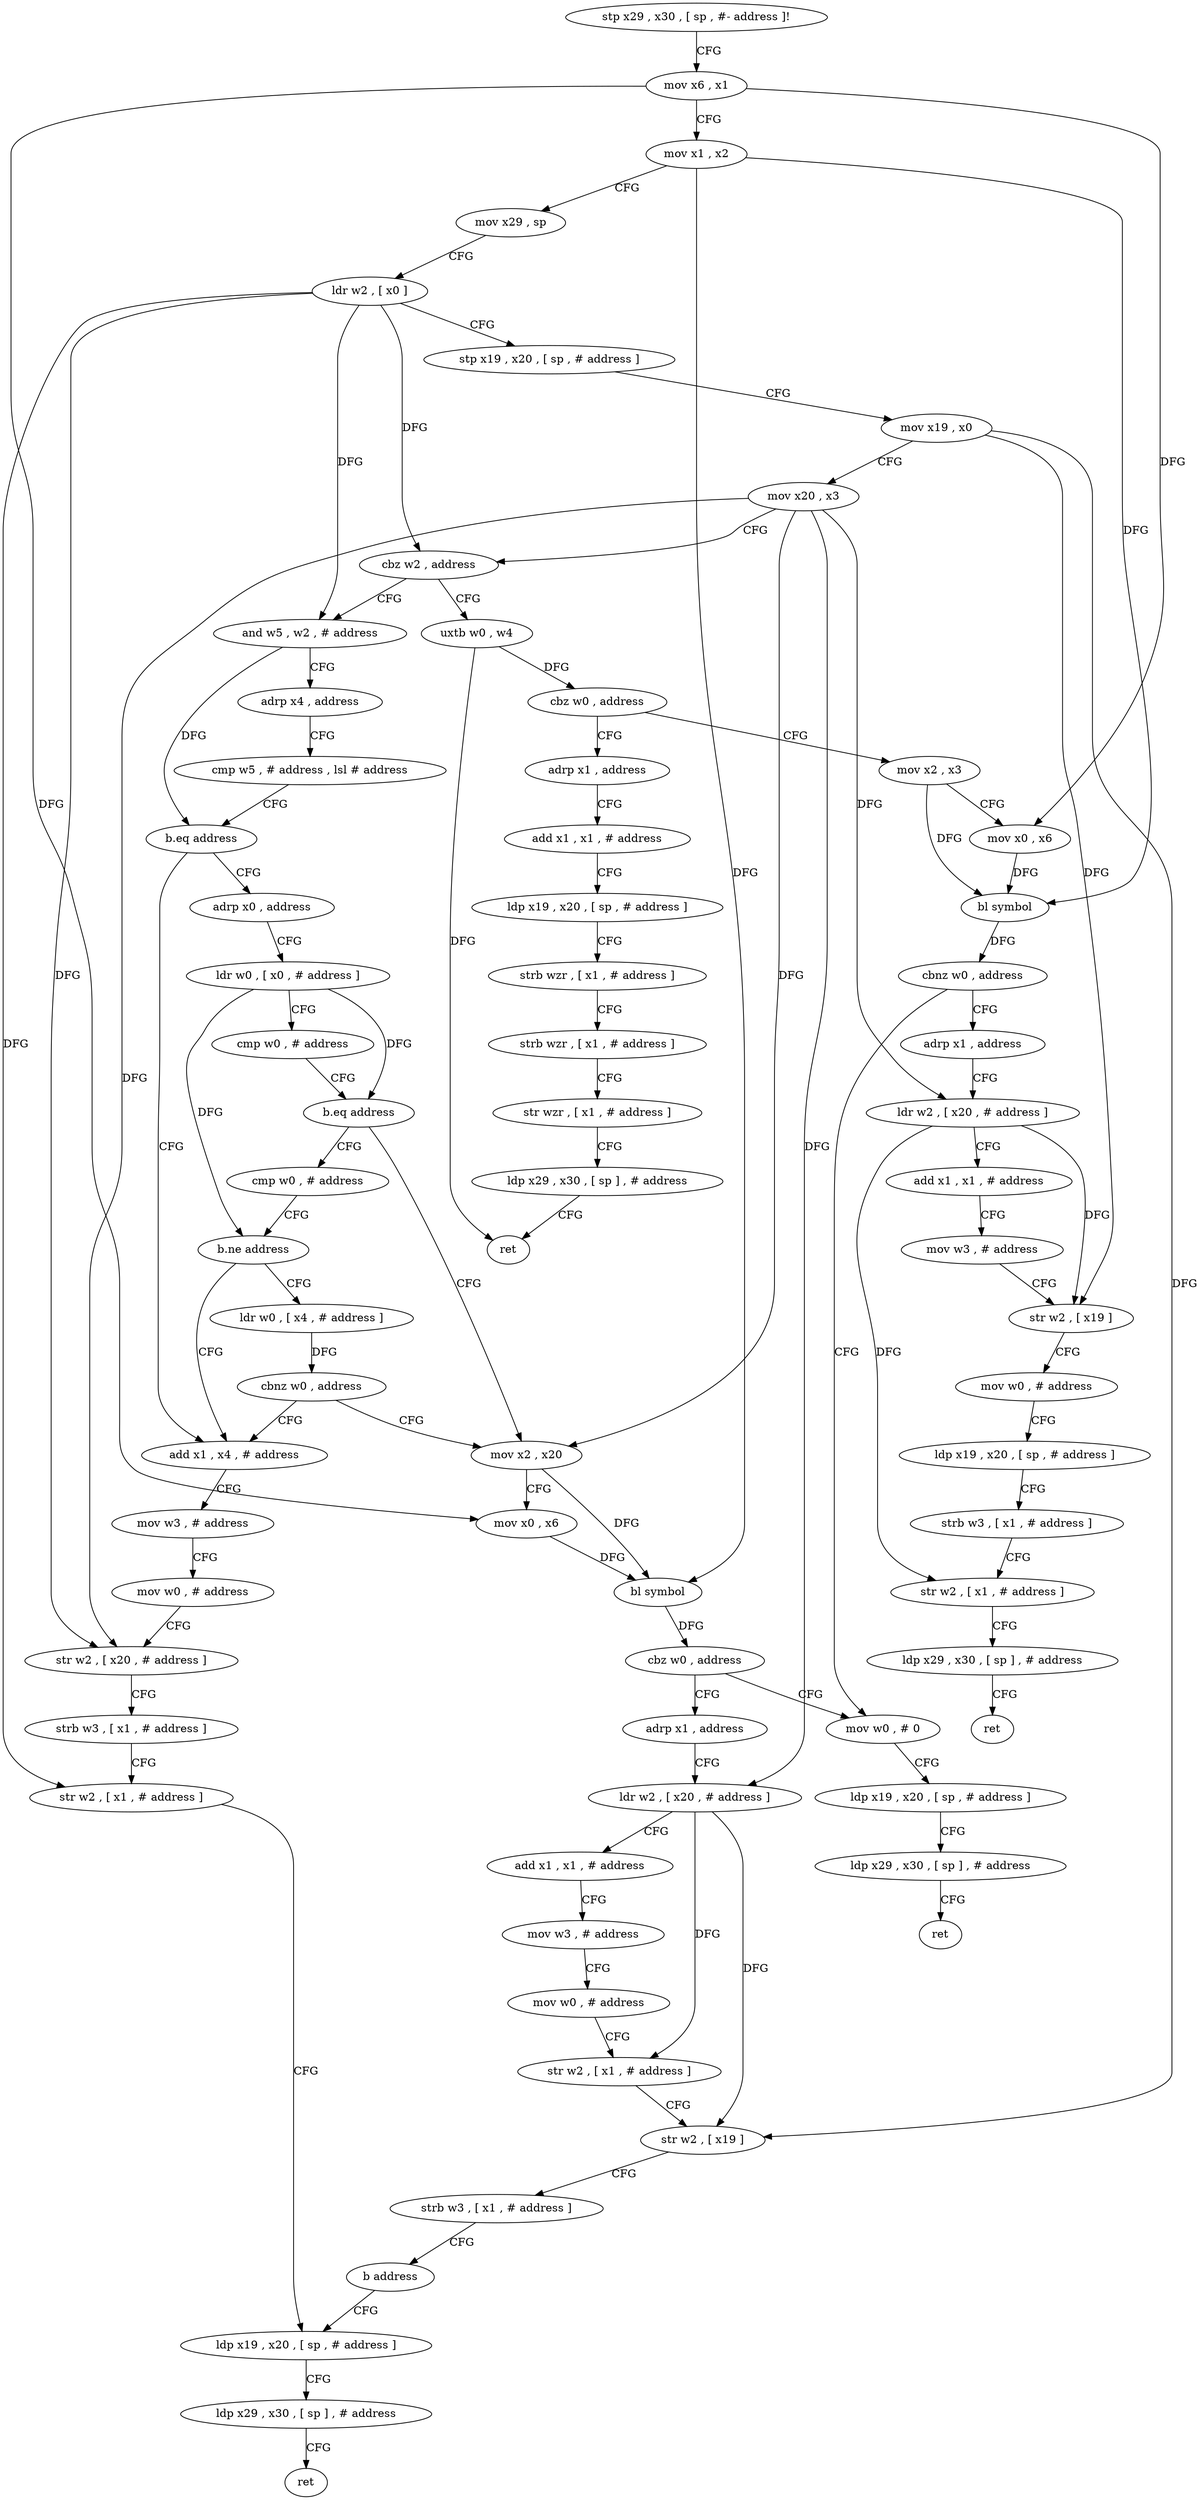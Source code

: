 digraph "func" {
"4233824" [label = "stp x29 , x30 , [ sp , #- address ]!" ]
"4233828" [label = "mov x6 , x1" ]
"4233832" [label = "mov x1 , x2" ]
"4233836" [label = "mov x29 , sp" ]
"4233840" [label = "ldr w2 , [ x0 ]" ]
"4233844" [label = "stp x19 , x20 , [ sp , # address ]" ]
"4233848" [label = "mov x19 , x0" ]
"4233852" [label = "mov x20 , x3" ]
"4233856" [label = "cbz w2 , address" ]
"4233912" [label = "uxtb w0 , w4" ]
"4233860" [label = "and w5 , w2 , # address" ]
"4233916" [label = "cbz w0 , address" ]
"4233952" [label = "mov x2 , x3" ]
"4233920" [label = "adrp x1 , address" ]
"4233864" [label = "adrp x4 , address" ]
"4233868" [label = "cmp w5 , # address , lsl # address" ]
"4233872" [label = "b.eq address" ]
"4234016" [label = "adrp x0 , address" ]
"4233876" [label = "add x1 , x4 , # address" ]
"4233956" [label = "mov x0 , x6" ]
"4233960" [label = "bl symbol" ]
"4233964" [label = "cbnz w0 , address" ]
"4234064" [label = "mov w0 , # 0" ]
"4233968" [label = "adrp x1 , address" ]
"4233924" [label = "add x1 , x1 , # address" ]
"4233928" [label = "ldp x19 , x20 , [ sp , # address ]" ]
"4233932" [label = "strb wzr , [ x1 , # address ]" ]
"4233936" [label = "strb wzr , [ x1 , # address ]" ]
"4233940" [label = "str wzr , [ x1 , # address ]" ]
"4233944" [label = "ldp x29 , x30 , [ sp ] , # address" ]
"4233948" [label = "ret" ]
"4234020" [label = "ldr w0 , [ x0 , # address ]" ]
"4234024" [label = "cmp w0 , # address" ]
"4234028" [label = "b.eq address" ]
"4234048" [label = "mov x2 , x20" ]
"4234032" [label = "cmp w0 , # address" ]
"4233880" [label = "mov w3 , # address" ]
"4233884" [label = "mov w0 , # address" ]
"4233888" [label = "str w2 , [ x20 , # address ]" ]
"4233892" [label = "strb w3 , [ x1 , # address ]" ]
"4233896" [label = "str w2 , [ x1 , # address ]" ]
"4233900" [label = "ldp x19 , x20 , [ sp , # address ]" ]
"4234068" [label = "ldp x19 , x20 , [ sp , # address ]" ]
"4234072" [label = "ldp x29 , x30 , [ sp ] , # address" ]
"4234076" [label = "ret" ]
"4233972" [label = "ldr w2 , [ x20 , # address ]" ]
"4233976" [label = "add x1 , x1 , # address" ]
"4233980" [label = "mov w3 , # address" ]
"4233984" [label = "str w2 , [ x19 ]" ]
"4233988" [label = "mov w0 , # address" ]
"4233992" [label = "ldp x19 , x20 , [ sp , # address ]" ]
"4233996" [label = "strb w3 , [ x1 , # address ]" ]
"4234000" [label = "str w2 , [ x1 , # address ]" ]
"4234004" [label = "ldp x29 , x30 , [ sp ] , # address" ]
"4234008" [label = "ret" ]
"4234052" [label = "mov x0 , x6" ]
"4234056" [label = "bl symbol" ]
"4234060" [label = "cbz w0 , address" ]
"4234080" [label = "adrp x1 , address" ]
"4234036" [label = "b.ne address" ]
"4234040" [label = "ldr w0 , [ x4 , # address ]" ]
"4234084" [label = "ldr w2 , [ x20 , # address ]" ]
"4234088" [label = "add x1 , x1 , # address" ]
"4234092" [label = "mov w3 , # address" ]
"4234096" [label = "mov w0 , # address" ]
"4234100" [label = "str w2 , [ x1 , # address ]" ]
"4234104" [label = "str w2 , [ x19 ]" ]
"4234108" [label = "strb w3 , [ x1 , # address ]" ]
"4234112" [label = "b address" ]
"4234044" [label = "cbnz w0 , address" ]
"4233904" [label = "ldp x29 , x30 , [ sp ] , # address" ]
"4233908" [label = "ret" ]
"4233824" -> "4233828" [ label = "CFG" ]
"4233828" -> "4233832" [ label = "CFG" ]
"4233828" -> "4233956" [ label = "DFG" ]
"4233828" -> "4234052" [ label = "DFG" ]
"4233832" -> "4233836" [ label = "CFG" ]
"4233832" -> "4233960" [ label = "DFG" ]
"4233832" -> "4234056" [ label = "DFG" ]
"4233836" -> "4233840" [ label = "CFG" ]
"4233840" -> "4233844" [ label = "CFG" ]
"4233840" -> "4233856" [ label = "DFG" ]
"4233840" -> "4233860" [ label = "DFG" ]
"4233840" -> "4233888" [ label = "DFG" ]
"4233840" -> "4233896" [ label = "DFG" ]
"4233844" -> "4233848" [ label = "CFG" ]
"4233848" -> "4233852" [ label = "CFG" ]
"4233848" -> "4233984" [ label = "DFG" ]
"4233848" -> "4234104" [ label = "DFG" ]
"4233852" -> "4233856" [ label = "CFG" ]
"4233852" -> "4233888" [ label = "DFG" ]
"4233852" -> "4233972" [ label = "DFG" ]
"4233852" -> "4234048" [ label = "DFG" ]
"4233852" -> "4234084" [ label = "DFG" ]
"4233856" -> "4233912" [ label = "CFG" ]
"4233856" -> "4233860" [ label = "CFG" ]
"4233912" -> "4233916" [ label = "DFG" ]
"4233912" -> "4233948" [ label = "DFG" ]
"4233860" -> "4233864" [ label = "CFG" ]
"4233860" -> "4233872" [ label = "DFG" ]
"4233916" -> "4233952" [ label = "CFG" ]
"4233916" -> "4233920" [ label = "CFG" ]
"4233952" -> "4233956" [ label = "CFG" ]
"4233952" -> "4233960" [ label = "DFG" ]
"4233920" -> "4233924" [ label = "CFG" ]
"4233864" -> "4233868" [ label = "CFG" ]
"4233868" -> "4233872" [ label = "CFG" ]
"4233872" -> "4234016" [ label = "CFG" ]
"4233872" -> "4233876" [ label = "CFG" ]
"4234016" -> "4234020" [ label = "CFG" ]
"4233876" -> "4233880" [ label = "CFG" ]
"4233956" -> "4233960" [ label = "DFG" ]
"4233960" -> "4233964" [ label = "DFG" ]
"4233964" -> "4234064" [ label = "CFG" ]
"4233964" -> "4233968" [ label = "CFG" ]
"4234064" -> "4234068" [ label = "CFG" ]
"4233968" -> "4233972" [ label = "CFG" ]
"4233924" -> "4233928" [ label = "CFG" ]
"4233928" -> "4233932" [ label = "CFG" ]
"4233932" -> "4233936" [ label = "CFG" ]
"4233936" -> "4233940" [ label = "CFG" ]
"4233940" -> "4233944" [ label = "CFG" ]
"4233944" -> "4233948" [ label = "CFG" ]
"4234020" -> "4234024" [ label = "CFG" ]
"4234020" -> "4234028" [ label = "DFG" ]
"4234020" -> "4234036" [ label = "DFG" ]
"4234024" -> "4234028" [ label = "CFG" ]
"4234028" -> "4234048" [ label = "CFG" ]
"4234028" -> "4234032" [ label = "CFG" ]
"4234048" -> "4234052" [ label = "CFG" ]
"4234048" -> "4234056" [ label = "DFG" ]
"4234032" -> "4234036" [ label = "CFG" ]
"4233880" -> "4233884" [ label = "CFG" ]
"4233884" -> "4233888" [ label = "CFG" ]
"4233888" -> "4233892" [ label = "CFG" ]
"4233892" -> "4233896" [ label = "CFG" ]
"4233896" -> "4233900" [ label = "CFG" ]
"4233900" -> "4233904" [ label = "CFG" ]
"4234068" -> "4234072" [ label = "CFG" ]
"4234072" -> "4234076" [ label = "CFG" ]
"4233972" -> "4233976" [ label = "CFG" ]
"4233972" -> "4233984" [ label = "DFG" ]
"4233972" -> "4234000" [ label = "DFG" ]
"4233976" -> "4233980" [ label = "CFG" ]
"4233980" -> "4233984" [ label = "CFG" ]
"4233984" -> "4233988" [ label = "CFG" ]
"4233988" -> "4233992" [ label = "CFG" ]
"4233992" -> "4233996" [ label = "CFG" ]
"4233996" -> "4234000" [ label = "CFG" ]
"4234000" -> "4234004" [ label = "CFG" ]
"4234004" -> "4234008" [ label = "CFG" ]
"4234052" -> "4234056" [ label = "DFG" ]
"4234056" -> "4234060" [ label = "DFG" ]
"4234060" -> "4234080" [ label = "CFG" ]
"4234060" -> "4234064" [ label = "CFG" ]
"4234080" -> "4234084" [ label = "CFG" ]
"4234036" -> "4233876" [ label = "CFG" ]
"4234036" -> "4234040" [ label = "CFG" ]
"4234040" -> "4234044" [ label = "DFG" ]
"4234084" -> "4234088" [ label = "CFG" ]
"4234084" -> "4234100" [ label = "DFG" ]
"4234084" -> "4234104" [ label = "DFG" ]
"4234088" -> "4234092" [ label = "CFG" ]
"4234092" -> "4234096" [ label = "CFG" ]
"4234096" -> "4234100" [ label = "CFG" ]
"4234100" -> "4234104" [ label = "CFG" ]
"4234104" -> "4234108" [ label = "CFG" ]
"4234108" -> "4234112" [ label = "CFG" ]
"4234112" -> "4233900" [ label = "CFG" ]
"4234044" -> "4233876" [ label = "CFG" ]
"4234044" -> "4234048" [ label = "CFG" ]
"4233904" -> "4233908" [ label = "CFG" ]
}
